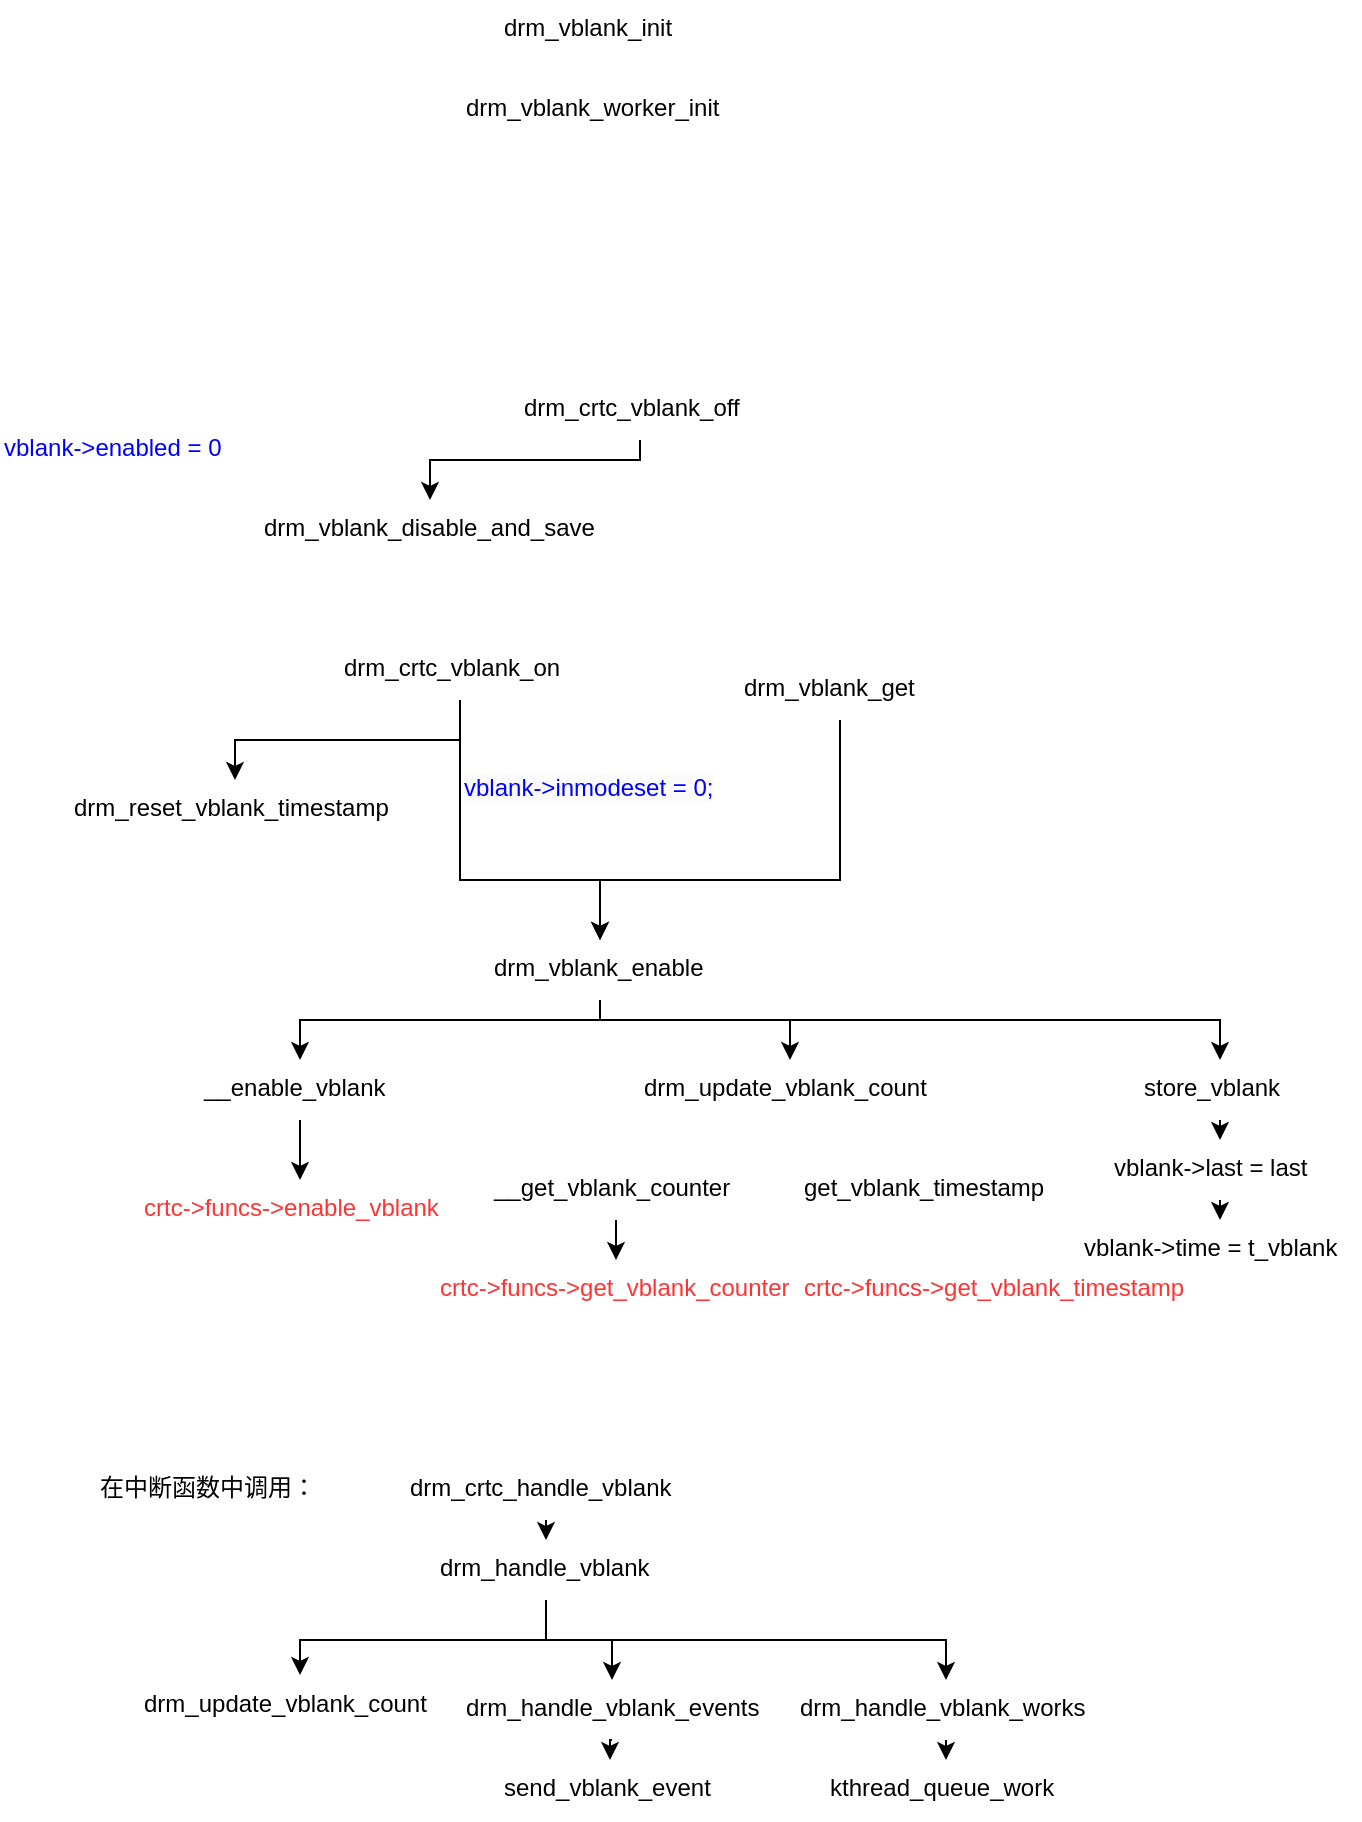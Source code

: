 <mxfile version="24.7.14">
  <diagram name="第 1 页" id="HQs-CLED2X2MUGQiXkbR">
    <mxGraphModel dx="1064" dy="1707" grid="1" gridSize="10" guides="1" tooltips="1" connect="1" arrows="1" fold="1" page="1" pageScale="1" pageWidth="827" pageHeight="1169" math="0" shadow="0">
      <root>
        <mxCell id="0" />
        <mxCell id="1" parent="0" />
        <mxCell id="Lhvy_onTUj4dt_1nR8uf-40" style="edgeStyle=orthogonalEdgeStyle;rounded=0;orthogonalLoop=1;jettySize=auto;html=1;exitX=0.5;exitY=1;exitDx=0;exitDy=0;entryX=0.5;entryY=0;entryDx=0;entryDy=0;" edge="1" parent="1" source="HEfscEinG6NMkhZ_wRlj-1" target="Lhvy_onTUj4dt_1nR8uf-39">
          <mxGeometry relative="1" as="geometry">
            <Array as="points">
              <mxPoint x="410" y="-20" />
              <mxPoint x="305" y="-20" />
            </Array>
          </mxGeometry>
        </mxCell>
        <mxCell id="HEfscEinG6NMkhZ_wRlj-1" value="drm_crtc_vblank_off" style="text;whiteSpace=wrap;html=1;" parent="1" vertex="1">
          <mxGeometry x="350" y="-60" width="120" height="30" as="geometry" />
        </mxCell>
        <mxCell id="HEfscEinG6NMkhZ_wRlj-2" value="drm_vblank_init" style="text;whiteSpace=wrap;html=1;" parent="1" vertex="1">
          <mxGeometry x="340" y="-250" width="100" height="30" as="geometry" />
        </mxCell>
        <mxCell id="Lhvy_onTUj4dt_1nR8uf-32" style="edgeStyle=orthogonalEdgeStyle;rounded=0;orthogonalLoop=1;jettySize=auto;html=1;exitX=0.5;exitY=1;exitDx=0;exitDy=0;entryX=0.5;entryY=0;entryDx=0;entryDy=0;" edge="1" parent="1" source="HEfscEinG6NMkhZ_wRlj-4" target="Lhvy_onTUj4dt_1nR8uf-27">
          <mxGeometry relative="1" as="geometry" />
        </mxCell>
        <mxCell id="Lhvy_onTUj4dt_1nR8uf-33" style="edgeStyle=orthogonalEdgeStyle;rounded=0;orthogonalLoop=1;jettySize=auto;html=1;exitX=0.5;exitY=1;exitDx=0;exitDy=0;entryX=0.5;entryY=0;entryDx=0;entryDy=0;" edge="1" parent="1" source="HEfscEinG6NMkhZ_wRlj-4" target="Lhvy_onTUj4dt_1nR8uf-5">
          <mxGeometry relative="1" as="geometry">
            <Array as="points">
              <mxPoint x="320" y="190" />
              <mxPoint x="390" y="190" />
            </Array>
          </mxGeometry>
        </mxCell>
        <mxCell id="HEfscEinG6NMkhZ_wRlj-4" value="drm_crtc_vblank_on" style="text;whiteSpace=wrap;html=1;" parent="1" vertex="1">
          <mxGeometry x="260" y="70" width="120" height="30" as="geometry" />
        </mxCell>
        <mxCell id="Lhvy_onTUj4dt_1nR8uf-4" style="edgeStyle=orthogonalEdgeStyle;rounded=0;orthogonalLoop=1;jettySize=auto;html=1;exitX=0.5;exitY=1;exitDx=0;exitDy=0;entryX=0.5;entryY=0;entryDx=0;entryDy=0;" edge="1" parent="1" source="Lhvy_onTUj4dt_1nR8uf-1" target="Lhvy_onTUj4dt_1nR8uf-2">
          <mxGeometry relative="1" as="geometry" />
        </mxCell>
        <mxCell id="Lhvy_onTUj4dt_1nR8uf-1" value="__enable_vblank" style="text;whiteSpace=wrap;html=1;" vertex="1" parent="1">
          <mxGeometry x="190" y="280" width="100" height="30" as="geometry" />
        </mxCell>
        <mxCell id="Lhvy_onTUj4dt_1nR8uf-2" value="&lt;font color=&quot;#ff3333&quot;&gt;crtc-&amp;gt;funcs-&amp;gt;enable_vblank&lt;/font&gt;" style="text;whiteSpace=wrap;html=1;" vertex="1" parent="1">
          <mxGeometry x="160" y="340" width="160" height="30" as="geometry" />
        </mxCell>
        <mxCell id="Lhvy_onTUj4dt_1nR8uf-6" style="edgeStyle=orthogonalEdgeStyle;rounded=0;orthogonalLoop=1;jettySize=auto;html=1;exitX=0.5;exitY=1;exitDx=0;exitDy=0;entryX=0.5;entryY=0;entryDx=0;entryDy=0;" edge="1" parent="1" source="Lhvy_onTUj4dt_1nR8uf-5" target="Lhvy_onTUj4dt_1nR8uf-1">
          <mxGeometry relative="1" as="geometry">
            <Array as="points">
              <mxPoint x="390" y="260" />
              <mxPoint x="240" y="260" />
            </Array>
          </mxGeometry>
        </mxCell>
        <mxCell id="Lhvy_onTUj4dt_1nR8uf-8" style="edgeStyle=orthogonalEdgeStyle;rounded=0;orthogonalLoop=1;jettySize=auto;html=1;exitX=0.5;exitY=1;exitDx=0;exitDy=0;entryX=0.5;entryY=0;entryDx=0;entryDy=0;" edge="1" parent="1" source="Lhvy_onTUj4dt_1nR8uf-5" target="Lhvy_onTUj4dt_1nR8uf-7">
          <mxGeometry relative="1" as="geometry">
            <Array as="points">
              <mxPoint x="390" y="260" />
              <mxPoint x="485" y="260" />
            </Array>
          </mxGeometry>
        </mxCell>
        <mxCell id="Lhvy_onTUj4dt_1nR8uf-18" style="edgeStyle=orthogonalEdgeStyle;rounded=0;orthogonalLoop=1;jettySize=auto;html=1;exitX=0.5;exitY=1;exitDx=0;exitDy=0;entryX=0.5;entryY=0;entryDx=0;entryDy=0;" edge="1" parent="1" source="Lhvy_onTUj4dt_1nR8uf-5" target="Lhvy_onTUj4dt_1nR8uf-17">
          <mxGeometry relative="1" as="geometry">
            <Array as="points">
              <mxPoint x="390" y="260" />
              <mxPoint x="700" y="260" />
            </Array>
          </mxGeometry>
        </mxCell>
        <mxCell id="Lhvy_onTUj4dt_1nR8uf-5" value="drm_vblank_enable" style="text;whiteSpace=wrap;html=1;" vertex="1" parent="1">
          <mxGeometry x="335" y="220" width="110" height="30" as="geometry" />
        </mxCell>
        <mxCell id="Lhvy_onTUj4dt_1nR8uf-7" value="drm_update_vblank_count" style="text;whiteSpace=wrap;html=1;" vertex="1" parent="1">
          <mxGeometry x="410" y="280" width="150" height="30" as="geometry" />
        </mxCell>
        <mxCell id="Lhvy_onTUj4dt_1nR8uf-12" style="edgeStyle=orthogonalEdgeStyle;rounded=0;orthogonalLoop=1;jettySize=auto;html=1;exitX=0.5;exitY=1;exitDx=0;exitDy=0;entryX=0.5;entryY=0;entryDx=0;entryDy=0;" edge="1" parent="1" source="Lhvy_onTUj4dt_1nR8uf-9" target="Lhvy_onTUj4dt_1nR8uf-11">
          <mxGeometry relative="1" as="geometry" />
        </mxCell>
        <mxCell id="Lhvy_onTUj4dt_1nR8uf-9" value="__get_vblank_counter" style="text;whiteSpace=wrap;html=1;" vertex="1" parent="1">
          <mxGeometry x="335" y="330" width="126" height="30" as="geometry" />
        </mxCell>
        <mxCell id="Lhvy_onTUj4dt_1nR8uf-11" value="&lt;font color=&quot;#ff3333&quot;&gt;crtc-&amp;gt;funcs-&amp;gt;get_vblank_counter&lt;/font&gt;" style="text;whiteSpace=wrap;html=1;" vertex="1" parent="1">
          <mxGeometry x="308" y="380" width="180" height="30" as="geometry" />
        </mxCell>
        <mxCell id="Lhvy_onTUj4dt_1nR8uf-13" value="get_vblank_timestamp" style="text;whiteSpace=wrap;html=1;" vertex="1" parent="1">
          <mxGeometry x="490" y="330" width="130" height="30" as="geometry" />
        </mxCell>
        <mxCell id="Lhvy_onTUj4dt_1nR8uf-15" value="&lt;font color=&quot;#ff3333&quot;&gt;crtc-&amp;gt;funcs-&amp;gt;get_vblank_timestamp&lt;/font&gt;" style="text;whiteSpace=wrap;html=1;" vertex="1" parent="1">
          <mxGeometry x="490" y="380" width="200" height="30" as="geometry" />
        </mxCell>
        <mxCell id="Lhvy_onTUj4dt_1nR8uf-24" style="edgeStyle=orthogonalEdgeStyle;rounded=0;orthogonalLoop=1;jettySize=auto;html=1;exitX=0.5;exitY=1;exitDx=0;exitDy=0;entryX=0.5;entryY=0;entryDx=0;entryDy=0;" edge="1" parent="1" source="Lhvy_onTUj4dt_1nR8uf-17" target="Lhvy_onTUj4dt_1nR8uf-19">
          <mxGeometry relative="1" as="geometry" />
        </mxCell>
        <mxCell id="Lhvy_onTUj4dt_1nR8uf-17" value="store_vblank" style="text;whiteSpace=wrap;html=1;" vertex="1" parent="1">
          <mxGeometry x="660" y="280" width="80" height="30" as="geometry" />
        </mxCell>
        <mxCell id="Lhvy_onTUj4dt_1nR8uf-25" style="edgeStyle=orthogonalEdgeStyle;rounded=0;orthogonalLoop=1;jettySize=auto;html=1;exitX=0.5;exitY=1;exitDx=0;exitDy=0;entryX=0.5;entryY=0;entryDx=0;entryDy=0;" edge="1" parent="1" source="Lhvy_onTUj4dt_1nR8uf-19" target="Lhvy_onTUj4dt_1nR8uf-20">
          <mxGeometry relative="1" as="geometry" />
        </mxCell>
        <mxCell id="Lhvy_onTUj4dt_1nR8uf-19" value="vblank-&gt;last = last" style="text;whiteSpace=wrap;html=1;" vertex="1" parent="1">
          <mxGeometry x="645" y="320" width="110" height="30" as="geometry" />
        </mxCell>
        <mxCell id="Lhvy_onTUj4dt_1nR8uf-20" value="vblank-&amp;gt;time = t_vblank" style="text;whiteSpace=wrap;html=1;" vertex="1" parent="1">
          <mxGeometry x="630" y="360" width="140" height="30" as="geometry" />
        </mxCell>
        <mxCell id="Lhvy_onTUj4dt_1nR8uf-36" style="edgeStyle=orthogonalEdgeStyle;rounded=0;orthogonalLoop=1;jettySize=auto;html=1;entryX=0.5;entryY=0;entryDx=0;entryDy=0;" edge="1" parent="1" source="Lhvy_onTUj4dt_1nR8uf-22" target="Lhvy_onTUj4dt_1nR8uf-5">
          <mxGeometry relative="1" as="geometry">
            <Array as="points">
              <mxPoint x="510" y="190" />
              <mxPoint x="390" y="190" />
            </Array>
          </mxGeometry>
        </mxCell>
        <mxCell id="Lhvy_onTUj4dt_1nR8uf-22" value="drm_vblank_get" style="text;whiteSpace=wrap;html=1;" vertex="1" parent="1">
          <mxGeometry x="460" y="80" width="100" height="30" as="geometry" />
        </mxCell>
        <mxCell id="Lhvy_onTUj4dt_1nR8uf-27" value="drm_reset_vblank_timestamp" style="text;whiteSpace=wrap;html=1;" vertex="1" parent="1">
          <mxGeometry x="125" y="140" width="165" height="30" as="geometry" />
        </mxCell>
        <mxCell id="Lhvy_onTUj4dt_1nR8uf-39" value="drm_vblank_disable_and_save" style="text;whiteSpace=wrap;html=1;" vertex="1" parent="1">
          <mxGeometry x="220" width="170" height="30" as="geometry" />
        </mxCell>
        <mxCell id="Lhvy_onTUj4dt_1nR8uf-44" value="&lt;span style=&quot;color: rgb(0, 0, 255); font-family: Helvetica; font-size: 12px; font-style: normal; font-variant-ligatures: normal; font-variant-caps: normal; font-weight: 400; letter-spacing: normal; orphans: 2; text-align: center; text-indent: 0px; text-transform: none; widows: 2; word-spacing: 0px; -webkit-text-stroke-width: 0px; white-space: normal; background-color: rgb(251, 251, 251); text-decoration-thickness: initial; text-decoration-style: initial; text-decoration-color: initial; display: inline !important; float: none;&quot;&gt;vblank-&amp;gt;inmodeset = 0;&lt;/span&gt;" style="text;whiteSpace=wrap;html=1;" vertex="1" parent="1">
          <mxGeometry x="320" y="130" width="130" height="30" as="geometry" />
        </mxCell>
        <mxCell id="Lhvy_onTUj4dt_1nR8uf-60" style="edgeStyle=orthogonalEdgeStyle;rounded=0;orthogonalLoop=1;jettySize=auto;html=1;exitX=0.5;exitY=1;exitDx=0;exitDy=0;" edge="1" parent="1" source="Lhvy_onTUj4dt_1nR8uf-46" target="Lhvy_onTUj4dt_1nR8uf-51">
          <mxGeometry relative="1" as="geometry">
            <Array as="points">
              <mxPoint x="363" y="570" />
              <mxPoint x="240" y="570" />
            </Array>
          </mxGeometry>
        </mxCell>
        <mxCell id="Lhvy_onTUj4dt_1nR8uf-61" style="edgeStyle=orthogonalEdgeStyle;rounded=0;orthogonalLoop=1;jettySize=auto;html=1;exitX=0.5;exitY=1;exitDx=0;exitDy=0;entryX=0.5;entryY=0;entryDx=0;entryDy=0;" edge="1" parent="1" source="Lhvy_onTUj4dt_1nR8uf-46" target="Lhvy_onTUj4dt_1nR8uf-52">
          <mxGeometry relative="1" as="geometry" />
        </mxCell>
        <mxCell id="Lhvy_onTUj4dt_1nR8uf-62" style="edgeStyle=orthogonalEdgeStyle;rounded=0;orthogonalLoop=1;jettySize=auto;html=1;exitX=0.5;exitY=1;exitDx=0;exitDy=0;entryX=0.5;entryY=0;entryDx=0;entryDy=0;" edge="1" parent="1" source="Lhvy_onTUj4dt_1nR8uf-46" target="Lhvy_onTUj4dt_1nR8uf-53">
          <mxGeometry relative="1" as="geometry" />
        </mxCell>
        <mxCell id="Lhvy_onTUj4dt_1nR8uf-46" value="drm_handle_vblank" style="text;whiteSpace=wrap;html=1;" vertex="1" parent="1">
          <mxGeometry x="308" y="520" width="110" height="30" as="geometry" />
        </mxCell>
        <mxCell id="Lhvy_onTUj4dt_1nR8uf-59" style="edgeStyle=orthogonalEdgeStyle;rounded=0;orthogonalLoop=1;jettySize=auto;html=1;exitX=0.5;exitY=1;exitDx=0;exitDy=0;entryX=0.5;entryY=0;entryDx=0;entryDy=0;" edge="1" parent="1" source="Lhvy_onTUj4dt_1nR8uf-47" target="Lhvy_onTUj4dt_1nR8uf-46">
          <mxGeometry relative="1" as="geometry" />
        </mxCell>
        <mxCell id="Lhvy_onTUj4dt_1nR8uf-47" value="drm_crtc_handle_vblank" style="text;whiteSpace=wrap;html=1;" vertex="1" parent="1">
          <mxGeometry x="293" y="480" width="140" height="30" as="geometry" />
        </mxCell>
        <mxCell id="Lhvy_onTUj4dt_1nR8uf-48" value="在中断函数中调用：" style="text;whiteSpace=wrap;html=1;" vertex="1" parent="1">
          <mxGeometry x="137.5" y="480" width="140" height="30" as="geometry" />
        </mxCell>
        <mxCell id="Lhvy_onTUj4dt_1nR8uf-49" value="vblank-&amp;gt;enabled = 0" style="text;whiteSpace=wrap;html=1;fontColor=#0000FF;" vertex="1" parent="1">
          <mxGeometry x="90" y="-40" width="120" height="30" as="geometry" />
        </mxCell>
        <mxCell id="Lhvy_onTUj4dt_1nR8uf-51" value="drm_update_vblank_count" style="text;whiteSpace=wrap;html=1;" vertex="1" parent="1">
          <mxGeometry x="160" y="587.5" width="155" height="25" as="geometry" />
        </mxCell>
        <mxCell id="Lhvy_onTUj4dt_1nR8uf-63" style="edgeStyle=orthogonalEdgeStyle;rounded=0;orthogonalLoop=1;jettySize=auto;html=1;exitX=0.5;exitY=1;exitDx=0;exitDy=0;entryX=0.5;entryY=0;entryDx=0;entryDy=0;" edge="1" parent="1" source="Lhvy_onTUj4dt_1nR8uf-52" target="Lhvy_onTUj4dt_1nR8uf-54">
          <mxGeometry relative="1" as="geometry" />
        </mxCell>
        <mxCell id="Lhvy_onTUj4dt_1nR8uf-52" value="drm_handle_vblank_events" style="text;whiteSpace=wrap;html=1;" vertex="1" parent="1">
          <mxGeometry x="321" y="590" width="150" height="30" as="geometry" />
        </mxCell>
        <mxCell id="Lhvy_onTUj4dt_1nR8uf-64" style="edgeStyle=orthogonalEdgeStyle;rounded=0;orthogonalLoop=1;jettySize=auto;html=1;exitX=0.5;exitY=1;exitDx=0;exitDy=0;entryX=0.5;entryY=0;entryDx=0;entryDy=0;" edge="1" parent="1" source="Lhvy_onTUj4dt_1nR8uf-53" target="Lhvy_onTUj4dt_1nR8uf-55">
          <mxGeometry relative="1" as="geometry" />
        </mxCell>
        <mxCell id="Lhvy_onTUj4dt_1nR8uf-53" value="drm_handle_vblank_works" style="text;whiteSpace=wrap;html=1;" vertex="1" parent="1">
          <mxGeometry x="488" y="590" width="150" height="30" as="geometry" />
        </mxCell>
        <mxCell id="Lhvy_onTUj4dt_1nR8uf-54" value="send_vblank_event" style="text;whiteSpace=wrap;html=1;" vertex="1" parent="1">
          <mxGeometry x="340" y="630" width="110" height="30" as="geometry" />
        </mxCell>
        <mxCell id="Lhvy_onTUj4dt_1nR8uf-55" value="kthread_queue_work" style="text;whiteSpace=wrap;html=1;" vertex="1" parent="1">
          <mxGeometry x="503" y="630" width="120" height="30" as="geometry" />
        </mxCell>
        <mxCell id="Lhvy_onTUj4dt_1nR8uf-58" value="drm_vblank_worker_init" style="text;whiteSpace=wrap;html=1;" vertex="1" parent="1">
          <mxGeometry x="321" y="-210" width="140" height="30" as="geometry" />
        </mxCell>
      </root>
    </mxGraphModel>
  </diagram>
</mxfile>
